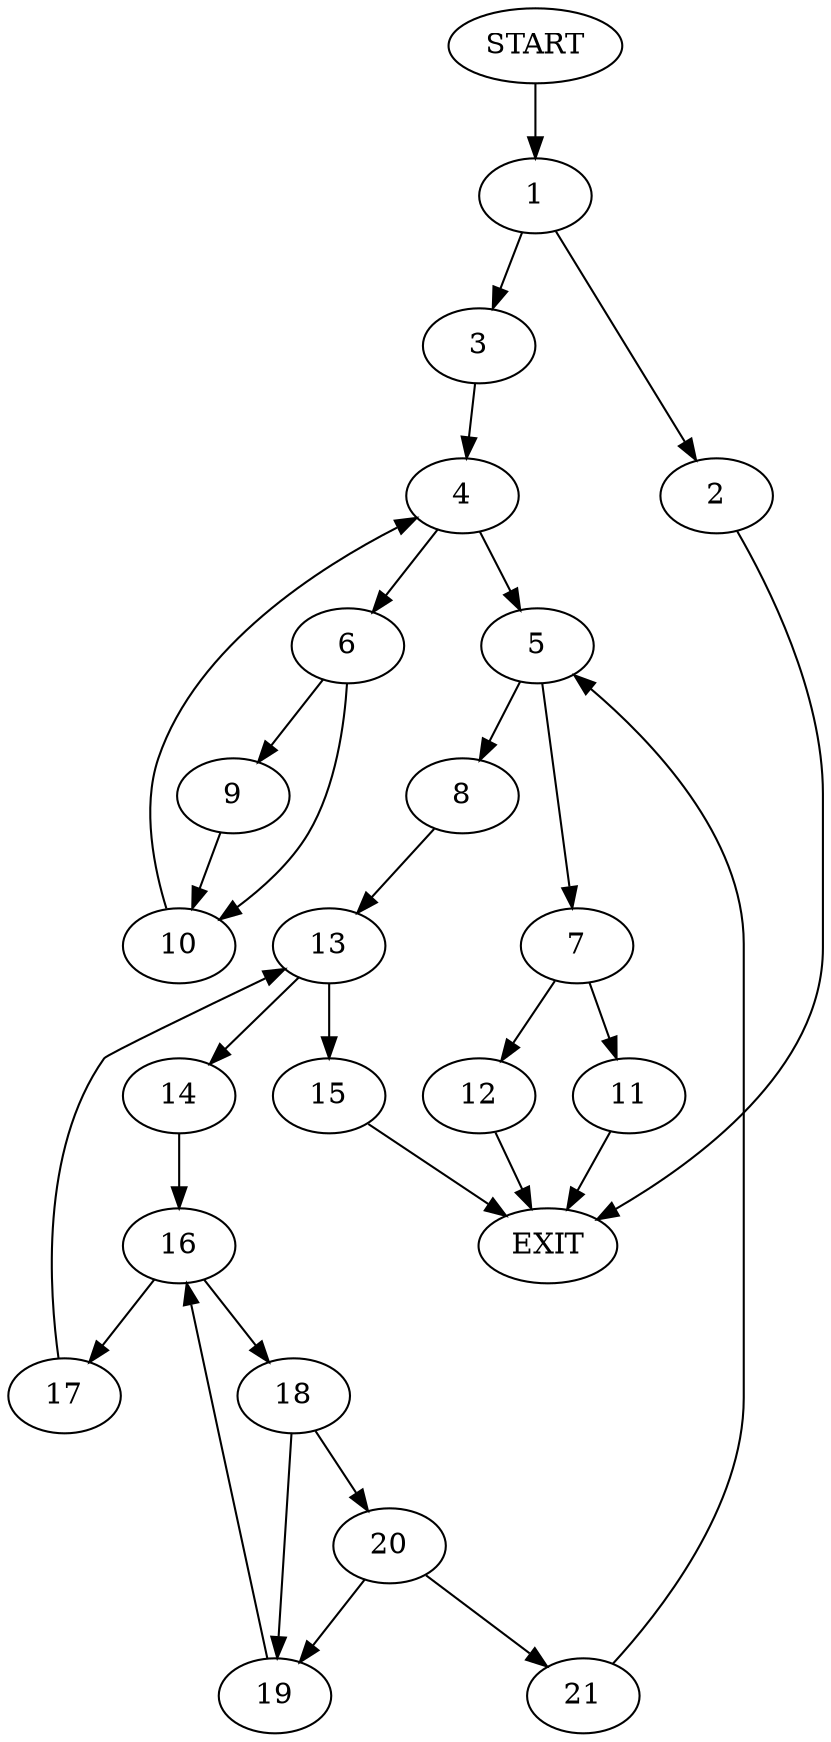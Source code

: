 digraph {
0 [label="START"]
22 [label="EXIT"]
0 -> 1
1 -> 2
1 -> 3
3 -> 4
2 -> 22
4 -> 5
4 -> 6
5 -> 7
5 -> 8
6 -> 9
6 -> 10
9 -> 10
10 -> 4
7 -> 11
7 -> 12
8 -> 13
13 -> 14
13 -> 15
14 -> 16
15 -> 22
16 -> 17
16 -> 18
18 -> 19
18 -> 20
17 -> 13
20 -> 19
20 -> 21
19 -> 16
21 -> 5
12 -> 22
11 -> 22
}
